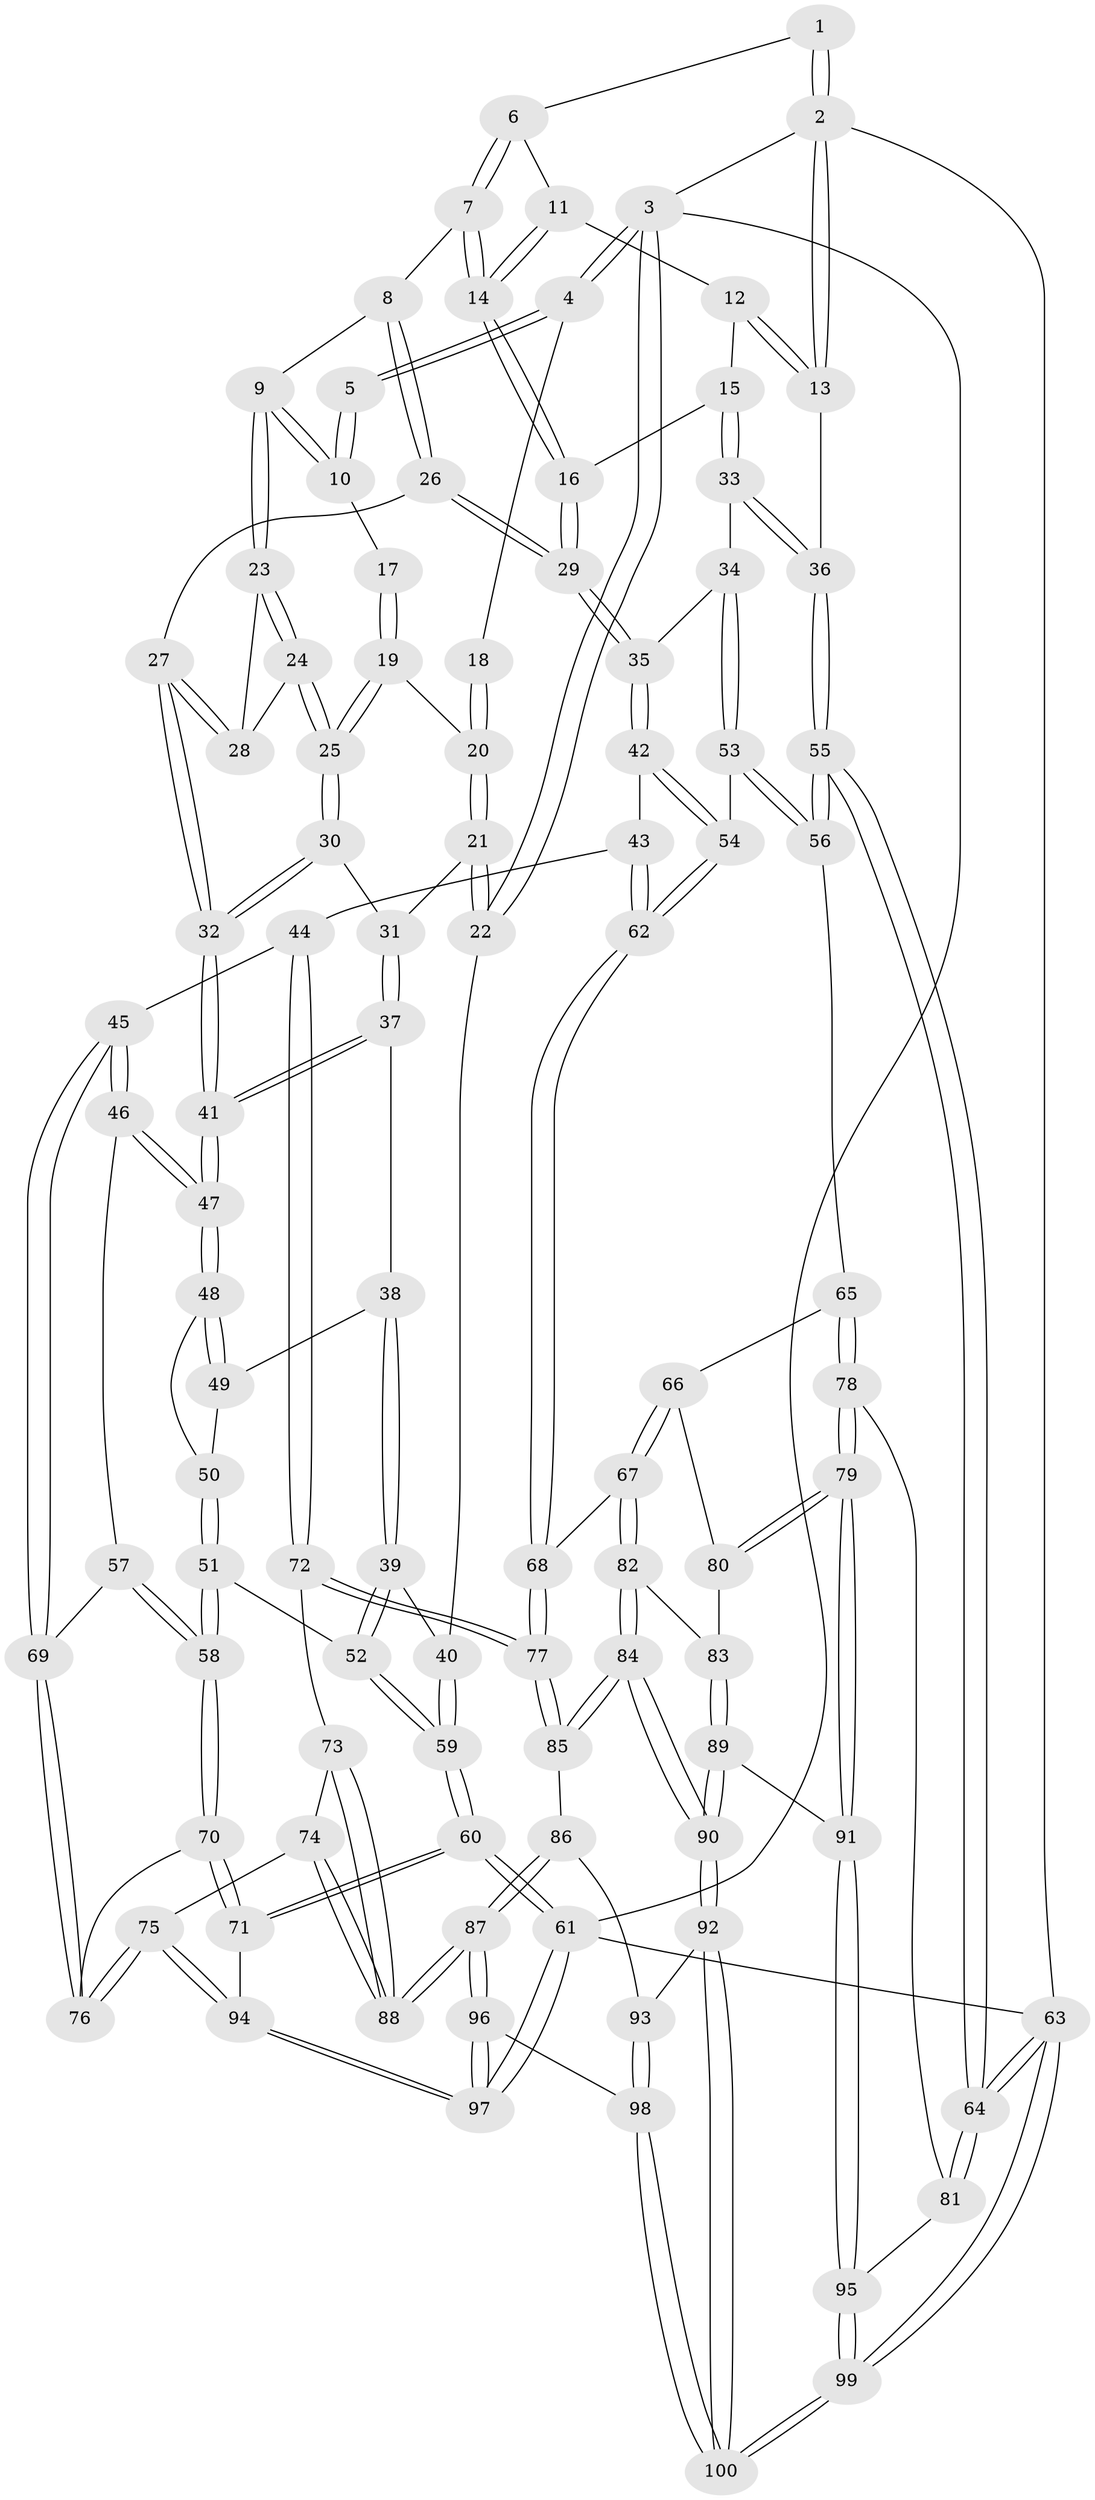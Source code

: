 // coarse degree distribution, {4: 0.47368421052631576, 6: 0.03508771929824561, 5: 0.2982456140350877, 3: 0.19298245614035087}
// Generated by graph-tools (version 1.1) at 2025/42/03/06/25 10:42:26]
// undirected, 100 vertices, 247 edges
graph export_dot {
graph [start="1"]
  node [color=gray90,style=filled];
  1 [pos="+0.6845848144563088+0"];
  2 [pos="+1+0"];
  3 [pos="+0+0"];
  4 [pos="+0.06964176906504971+0"];
  5 [pos="+0.43106305434217995+0"];
  6 [pos="+0.6859107175280097+0"];
  7 [pos="+0.67548426540838+0.050035766955310035"];
  8 [pos="+0.6086318424091708+0.10293738343373902"];
  9 [pos="+0.4760729572964915+0.10350777515259119"];
  10 [pos="+0.466691210554582+0.08981282459100501"];
  11 [pos="+0.8662436227176876+0.07556792493084141"];
  12 [pos="+0.8803006453724718+0.07650324976921696"];
  13 [pos="+1+0"];
  14 [pos="+0.7288317420072802+0.11293855936115338"];
  15 [pos="+0.8428693193940918+0.20785035339412422"];
  16 [pos="+0.7372587023708925+0.1330047936935074"];
  17 [pos="+0.3857705536787776+0.0934665287804942"];
  18 [pos="+0.1501364963618405+0"];
  19 [pos="+0.31610257046492+0.16177677305379226"];
  20 [pos="+0.2605132288427143+0.14092332079544775"];
  21 [pos="+0.19743269691188803+0.24701743591567604"];
  22 [pos="+0+0"];
  23 [pos="+0.471771032021576+0.1202805447334771"];
  24 [pos="+0.37463345672107895+0.21682957495537455"];
  25 [pos="+0.3727951735234912+0.21787716702938323"];
  26 [pos="+0.583873718379752+0.3133220571611706"];
  27 [pos="+0.581621034240646+0.31311695011095975"];
  28 [pos="+0.5132401316205991+0.23222158158825718"];
  29 [pos="+0.6481112460395022+0.35048811359859"];
  30 [pos="+0.3639375468636542+0.3247686590661635"];
  31 [pos="+0.20034560745565724+0.26159832276902206"];
  32 [pos="+0.38756210749820014+0.37498454412561283"];
  33 [pos="+0.9160488597136344+0.3301569965916972"];
  34 [pos="+0.8406145856669669+0.38108185602046557"];
  35 [pos="+0.6657213139141919+0.3699800895848028"];
  36 [pos="+1+0.28675398951030917"];
  37 [pos="+0.153987515012181+0.35250455711986695"];
  38 [pos="+0.08718300896909671+0.3945368190541984"];
  39 [pos="+0.07504249762081473+0.3975694653033721"];
  40 [pos="+0+0.26169124446381475"];
  41 [pos="+0.360149520336962+0.4480886814929454"];
  42 [pos="+0.6242061175678445+0.4822557021371682"];
  43 [pos="+0.6013298416349221+0.5234840570245637"];
  44 [pos="+0.46887129886525325+0.5950839139325949"];
  45 [pos="+0.45731573851525664+0.5929439405965728"];
  46 [pos="+0.364371647239629+0.48806014111134893"];
  47 [pos="+0.3590430632676382+0.4775985761256014"];
  48 [pos="+0.2954053311628509+0.49109993400527263"];
  49 [pos="+0.13641241359247583+0.42891184401489185"];
  50 [pos="+0.2088658272860016+0.5315499208483825"];
  51 [pos="+0.11857067383594888+0.6113251300765379"];
  52 [pos="+0.09119220997498508+0.590843411487831"];
  53 [pos="+0.8435409948830608+0.5642458550408612"];
  54 [pos="+0.8133262398505711+0.5888875273724401"];
  55 [pos="+1+0.6195430540951337"];
  56 [pos="+0.9949502594038444+0.6501808685384575"];
  57 [pos="+0.23868750296972488+0.6460239700076454"];
  58 [pos="+0.15750424644696723+0.6933396880785044"];
  59 [pos="+0+0.6159756437648349"];
  60 [pos="+0+0.975398983135528"];
  61 [pos="+0+1"];
  62 [pos="+0.7388962841459528+0.6751606940697995"];
  63 [pos="+1+1"];
  64 [pos="+1+0.8433483564510306"];
  65 [pos="+0.9054204682445545+0.754022818984253"];
  66 [pos="+0.8797040535519058+0.7577639555359303"];
  67 [pos="+0.7363245680872784+0.7203572579146045"];
  68 [pos="+0.7322417318088984+0.7168194301209476"];
  69 [pos="+0.39843578960453585+0.6671863595657842"];
  70 [pos="+0.15991942346381274+0.7629969704087919"];
  71 [pos="+0.10511605396101896+0.8192778280899071"];
  72 [pos="+0.5834635465519973+0.7633012008959285"];
  73 [pos="+0.5443841224092474+0.7862125324459474"];
  74 [pos="+0.3474681522387267+0.8209768807708331"];
  75 [pos="+0.34185375403526835+0.8185110038414434"];
  76 [pos="+0.332640590531904+0.8050402849511751"];
  77 [pos="+0.6069398542312968+0.7723630138388364"];
  78 [pos="+0.9408303404771342+0.8241206335011458"];
  79 [pos="+0.872025888152069+0.8975135250395837"];
  80 [pos="+0.8577850074724506+0.8191194357244289"];
  81 [pos="+1+0.8615514252780424"];
  82 [pos="+0.7646827446750261+0.8168135305445711"];
  83 [pos="+0.786243519493798+0.8541988591543254"];
  84 [pos="+0.6897997392095594+0.8956726718501988"];
  85 [pos="+0.6167185755980608+0.8337450415109473"];
  86 [pos="+0.6101643852904425+0.8500918970365395"];
  87 [pos="+0.4844751812306134+0.9926116476683319"];
  88 [pos="+0.4600956284721825+0.9353173905092336"];
  89 [pos="+0.8003925605445648+0.918057407269497"];
  90 [pos="+0.7258783780368865+0.9496956407429225"];
  91 [pos="+0.8568563315327486+0.9365089672977626"];
  92 [pos="+0.718626535960487+0.9638098209232225"];
  93 [pos="+0.6201193738225089+0.9316992144650256"];
  94 [pos="+0.25947372902934196+1"];
  95 [pos="+0.8961925242960379+0.9835996336159135"];
  96 [pos="+0.4972350293920886+1"];
  97 [pos="+0.2858101962556609+1"];
  98 [pos="+0.5112539778821562+1"];
  99 [pos="+1+1"];
  100 [pos="+0.6319980488376855+1"];
  1 -- 2;
  1 -- 2;
  1 -- 6;
  2 -- 3;
  2 -- 13;
  2 -- 13;
  2 -- 63;
  3 -- 4;
  3 -- 4;
  3 -- 22;
  3 -- 22;
  3 -- 61;
  4 -- 5;
  4 -- 5;
  4 -- 18;
  5 -- 10;
  5 -- 10;
  6 -- 7;
  6 -- 7;
  6 -- 11;
  7 -- 8;
  7 -- 14;
  7 -- 14;
  8 -- 9;
  8 -- 26;
  8 -- 26;
  9 -- 10;
  9 -- 10;
  9 -- 23;
  9 -- 23;
  10 -- 17;
  11 -- 12;
  11 -- 14;
  11 -- 14;
  12 -- 13;
  12 -- 13;
  12 -- 15;
  13 -- 36;
  14 -- 16;
  14 -- 16;
  15 -- 16;
  15 -- 33;
  15 -- 33;
  16 -- 29;
  16 -- 29;
  17 -- 19;
  17 -- 19;
  18 -- 20;
  18 -- 20;
  19 -- 20;
  19 -- 25;
  19 -- 25;
  20 -- 21;
  20 -- 21;
  21 -- 22;
  21 -- 22;
  21 -- 31;
  22 -- 40;
  23 -- 24;
  23 -- 24;
  23 -- 28;
  24 -- 25;
  24 -- 25;
  24 -- 28;
  25 -- 30;
  25 -- 30;
  26 -- 27;
  26 -- 29;
  26 -- 29;
  27 -- 28;
  27 -- 28;
  27 -- 32;
  27 -- 32;
  29 -- 35;
  29 -- 35;
  30 -- 31;
  30 -- 32;
  30 -- 32;
  31 -- 37;
  31 -- 37;
  32 -- 41;
  32 -- 41;
  33 -- 34;
  33 -- 36;
  33 -- 36;
  34 -- 35;
  34 -- 53;
  34 -- 53;
  35 -- 42;
  35 -- 42;
  36 -- 55;
  36 -- 55;
  37 -- 38;
  37 -- 41;
  37 -- 41;
  38 -- 39;
  38 -- 39;
  38 -- 49;
  39 -- 40;
  39 -- 52;
  39 -- 52;
  40 -- 59;
  40 -- 59;
  41 -- 47;
  41 -- 47;
  42 -- 43;
  42 -- 54;
  42 -- 54;
  43 -- 44;
  43 -- 62;
  43 -- 62;
  44 -- 45;
  44 -- 72;
  44 -- 72;
  45 -- 46;
  45 -- 46;
  45 -- 69;
  45 -- 69;
  46 -- 47;
  46 -- 47;
  46 -- 57;
  47 -- 48;
  47 -- 48;
  48 -- 49;
  48 -- 49;
  48 -- 50;
  49 -- 50;
  50 -- 51;
  50 -- 51;
  51 -- 52;
  51 -- 58;
  51 -- 58;
  52 -- 59;
  52 -- 59;
  53 -- 54;
  53 -- 56;
  53 -- 56;
  54 -- 62;
  54 -- 62;
  55 -- 56;
  55 -- 56;
  55 -- 64;
  55 -- 64;
  56 -- 65;
  57 -- 58;
  57 -- 58;
  57 -- 69;
  58 -- 70;
  58 -- 70;
  59 -- 60;
  59 -- 60;
  60 -- 61;
  60 -- 61;
  60 -- 71;
  60 -- 71;
  61 -- 97;
  61 -- 97;
  61 -- 63;
  62 -- 68;
  62 -- 68;
  63 -- 64;
  63 -- 64;
  63 -- 99;
  63 -- 99;
  64 -- 81;
  64 -- 81;
  65 -- 66;
  65 -- 78;
  65 -- 78;
  66 -- 67;
  66 -- 67;
  66 -- 80;
  67 -- 68;
  67 -- 82;
  67 -- 82;
  68 -- 77;
  68 -- 77;
  69 -- 76;
  69 -- 76;
  70 -- 71;
  70 -- 71;
  70 -- 76;
  71 -- 94;
  72 -- 73;
  72 -- 77;
  72 -- 77;
  73 -- 74;
  73 -- 88;
  73 -- 88;
  74 -- 75;
  74 -- 88;
  74 -- 88;
  75 -- 76;
  75 -- 76;
  75 -- 94;
  75 -- 94;
  77 -- 85;
  77 -- 85;
  78 -- 79;
  78 -- 79;
  78 -- 81;
  79 -- 80;
  79 -- 80;
  79 -- 91;
  79 -- 91;
  80 -- 83;
  81 -- 95;
  82 -- 83;
  82 -- 84;
  82 -- 84;
  83 -- 89;
  83 -- 89;
  84 -- 85;
  84 -- 85;
  84 -- 90;
  84 -- 90;
  85 -- 86;
  86 -- 87;
  86 -- 87;
  86 -- 93;
  87 -- 88;
  87 -- 88;
  87 -- 96;
  87 -- 96;
  89 -- 90;
  89 -- 90;
  89 -- 91;
  90 -- 92;
  90 -- 92;
  91 -- 95;
  91 -- 95;
  92 -- 93;
  92 -- 100;
  92 -- 100;
  93 -- 98;
  93 -- 98;
  94 -- 97;
  94 -- 97;
  95 -- 99;
  95 -- 99;
  96 -- 97;
  96 -- 97;
  96 -- 98;
  98 -- 100;
  98 -- 100;
  99 -- 100;
  99 -- 100;
}

